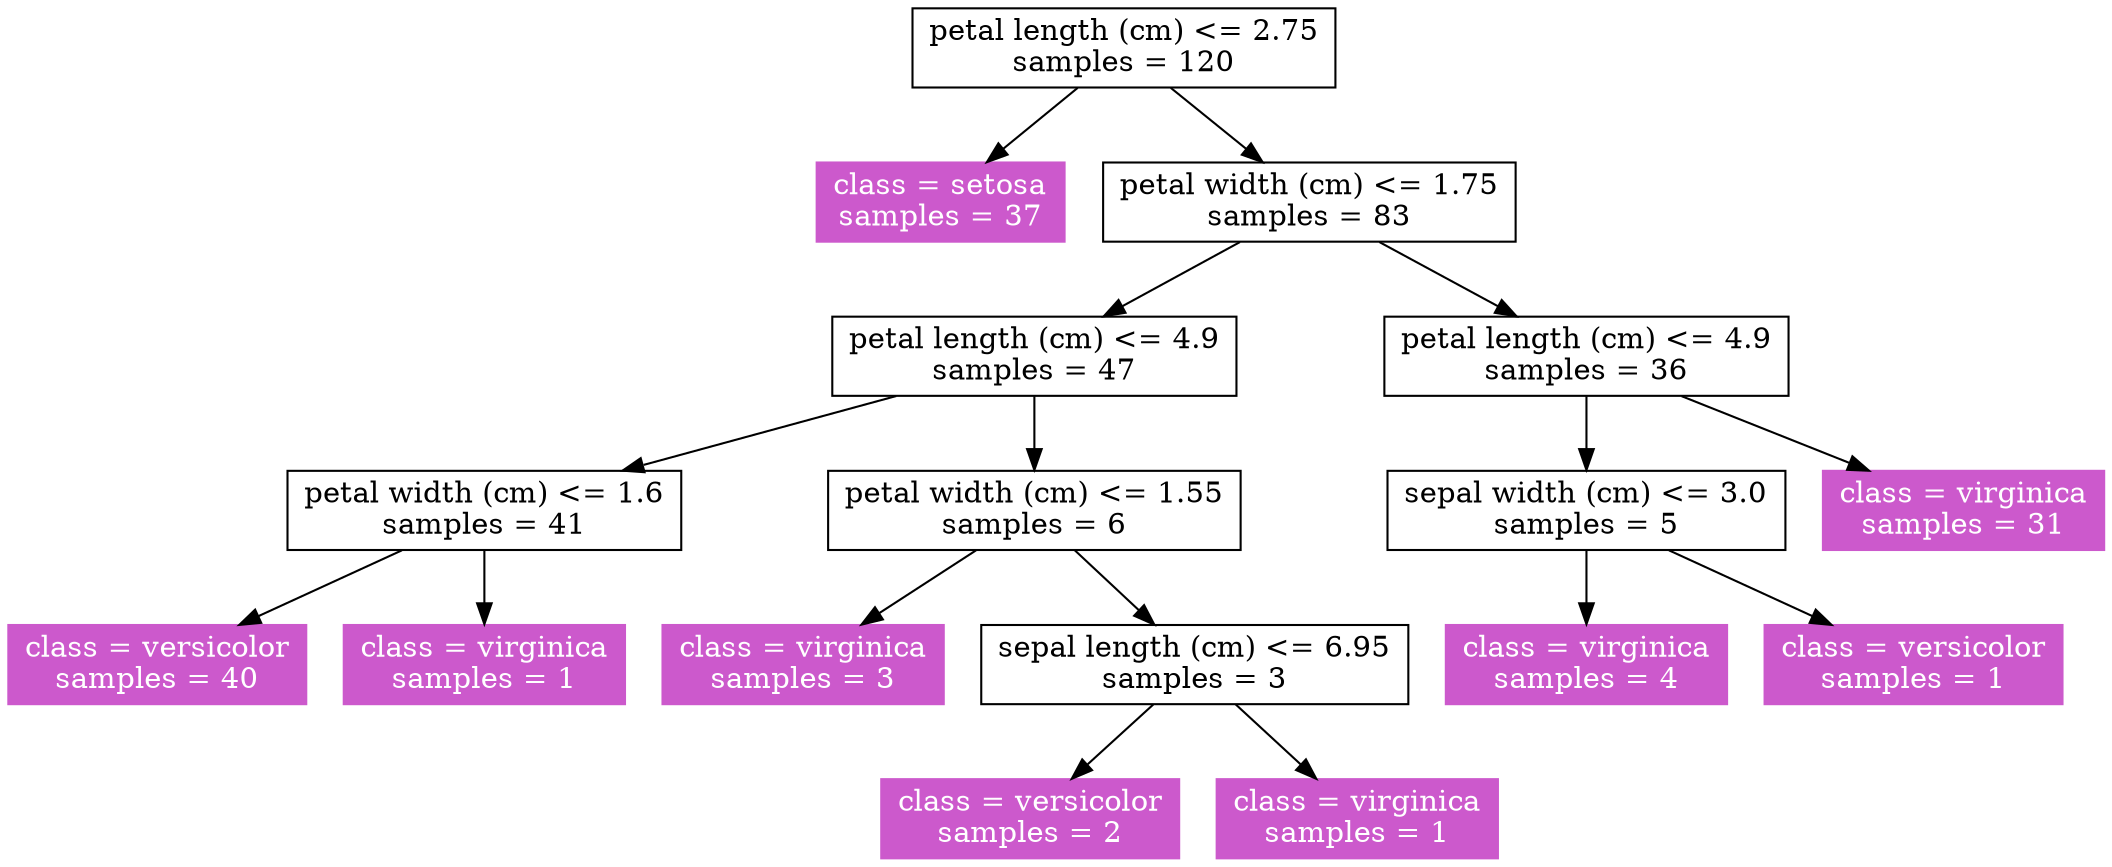 digraph G {
	112985410967 [label="petal length (cm) <= 2.75
samples = 120" fontcolor=black shape=box]
	112988528171 [label="class = setosa
samples = 37" color="#CC59CC" fontcolor=white shape=box style=filled]
	112984634962 [label="petal width (cm) <= 1.75
samples = 83" fontcolor=black shape=box]
	112984634938 [label="petal length (cm) <= 4.9
samples = 47" fontcolor=black shape=box]
	112984634959 [label="petal width (cm) <= 1.6
samples = 41" fontcolor=black shape=box]
	112984634950 [label="class = versicolor
samples = 40" color="#CC59CC" fontcolor=white shape=box style=filled]
	112984634935 [label="class = virginica
samples = 1" color="#CC59CC" fontcolor=white shape=box style=filled]
	112984634959 -> 112984634950
	112984634959 -> 112984634935
	112984634947 [label="petal width (cm) <= 1.55
samples = 6" fontcolor=black shape=box]
	112988548425 [label="class = virginica
samples = 3" color="#CC59CC" fontcolor=white shape=box style=filled]
	112988548461 [label="sepal length (cm) <= 6.95
samples = 3" fontcolor=black shape=box]
	112988548464 [label="class = versicolor
samples = 2" color="#CC59CC" fontcolor=white shape=box style=filled]
	112988548431 [label="class = virginica
samples = 1" color="#CC59CC" fontcolor=white shape=box style=filled]
	112988548461 -> 112988548464
	112988548461 -> 112988548431
	112984634947 -> 112988548425
	112984634947 -> 112988548461
	112984634938 -> 112984634959
	112984634938 -> 112984634947
	112988548467 [label="petal length (cm) <= 4.9
samples = 36" fontcolor=black shape=box]
	112988548473 [label="sepal width (cm) <= 3.0
samples = 5" fontcolor=black shape=box]
	112988548443 [label="class = virginica
samples = 4" color="#CC59CC" fontcolor=white shape=box style=filled]
	112988548470 [label="class = versicolor
samples = 1" color="#CC59CC" fontcolor=white shape=box style=filled]
	112988548473 -> 112988548443
	112988548473 -> 112988548470
	112988548440 [label="class = virginica
samples = 31" color="#CC59CC" fontcolor=white shape=box style=filled]
	112988548467 -> 112988548473
	112988548467 -> 112988548440
	112984634962 -> 112984634938
	112984634962 -> 112988548467
	112985410967 -> 112988528171
	112985410967 -> 112984634962
}
